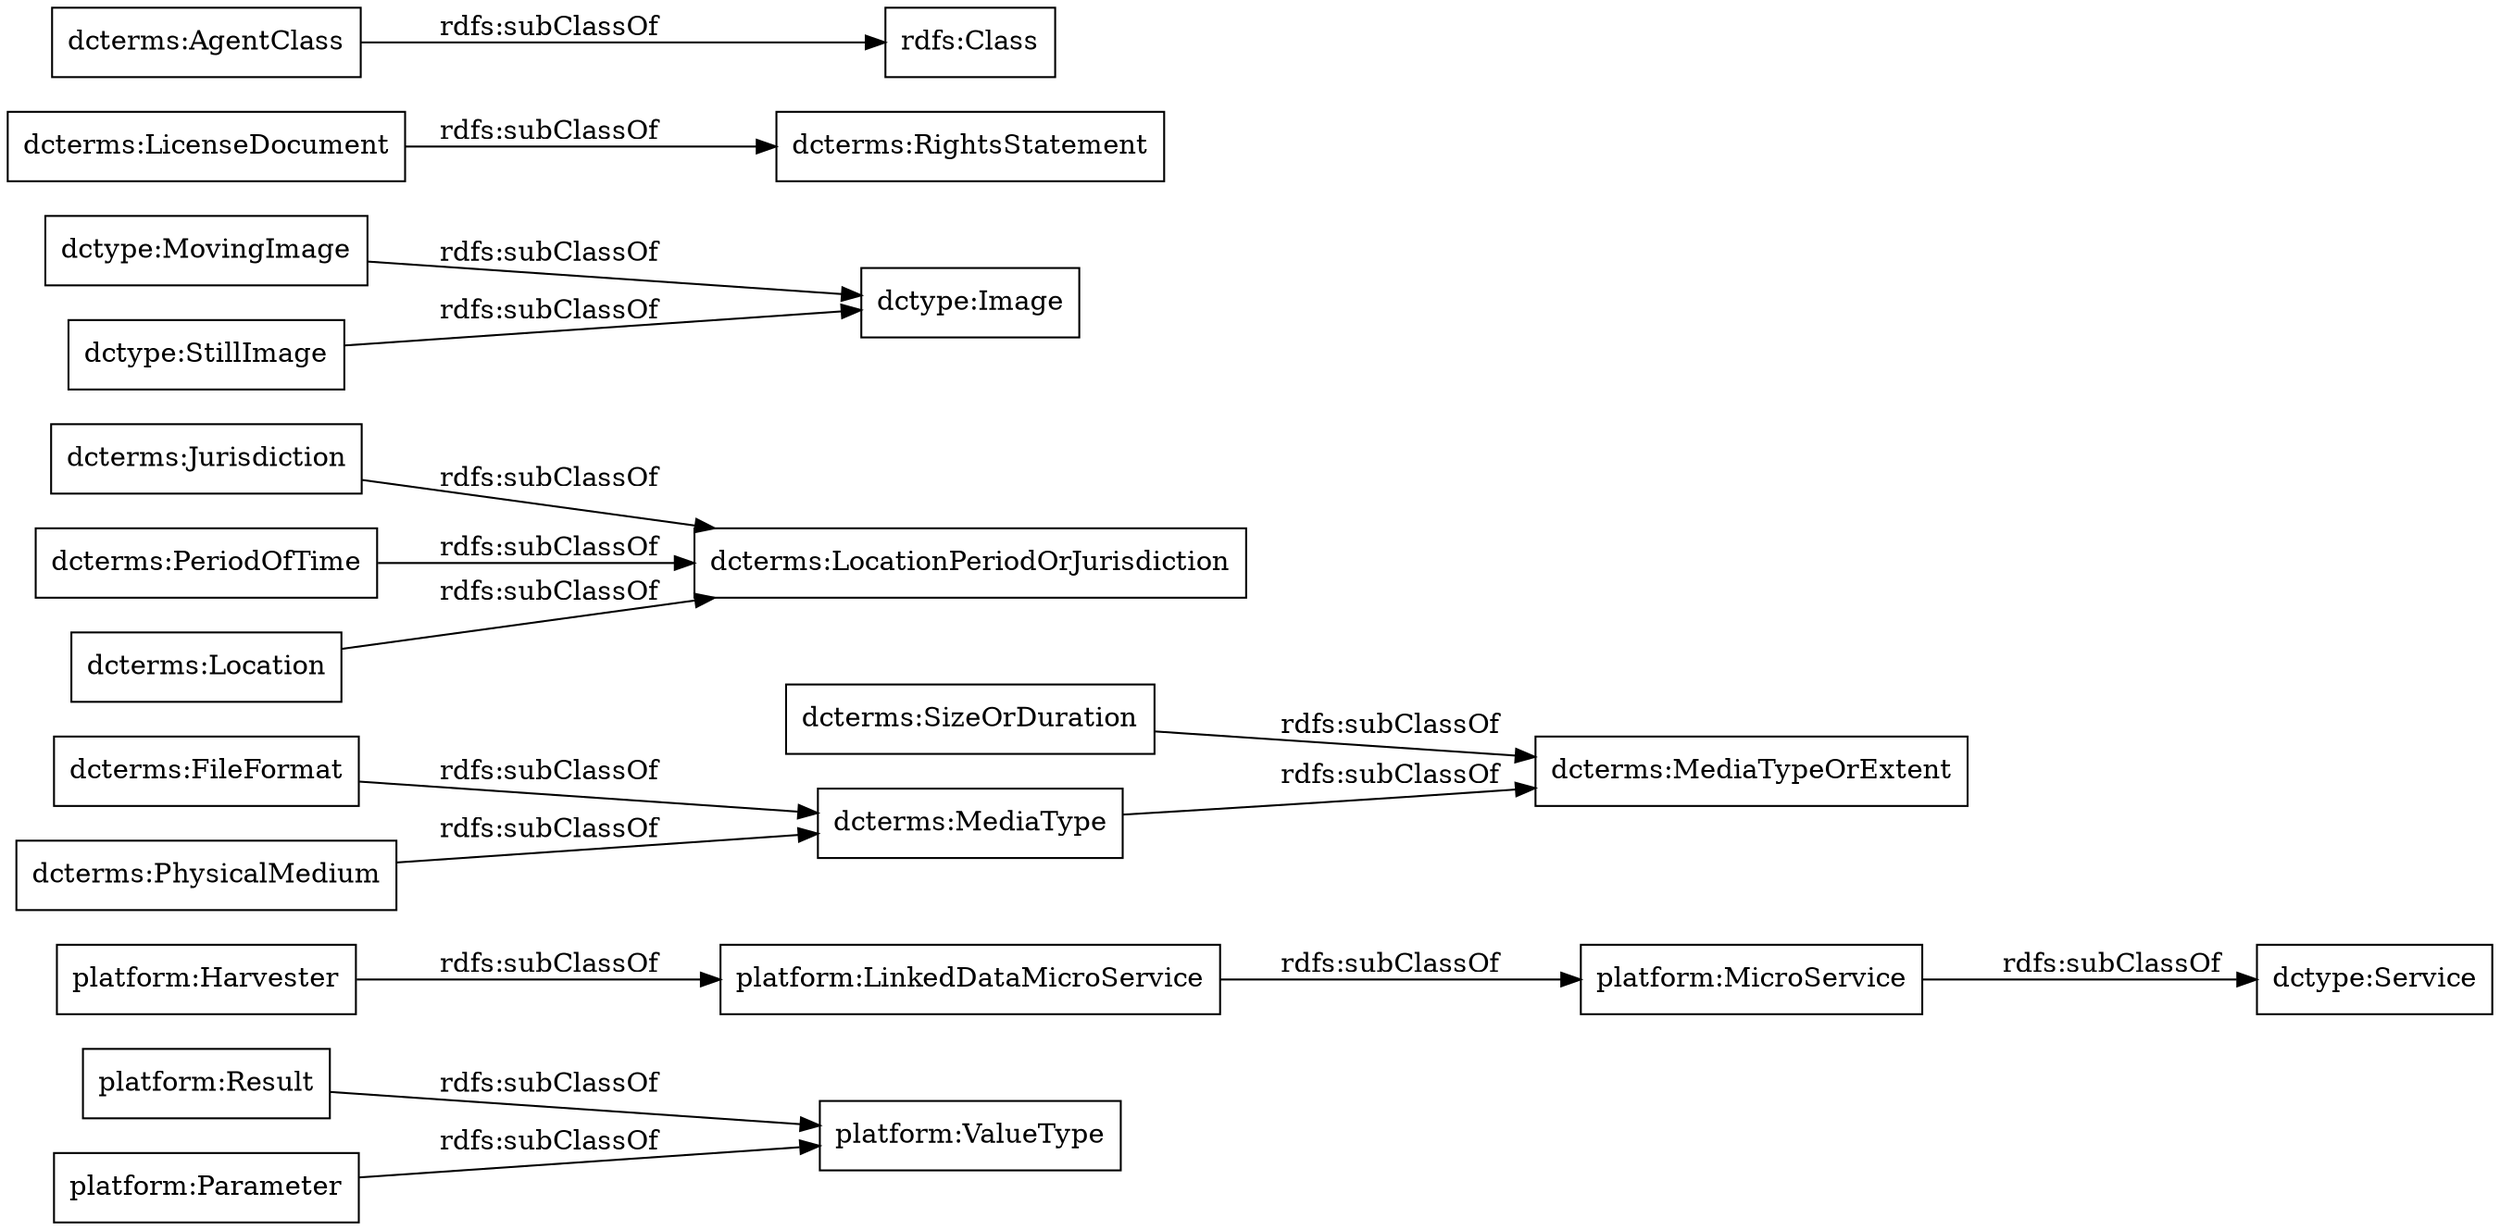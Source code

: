 digraph ar2dtool_diagram { 
rankdir=LR;
size="1000"
node [shape = rectangle, color="black"]; "platform:ValueType" "platform:Result" "platform:Parameter" "platform:MicroService" "platform:Harvester" "platform:LinkedDataMicroService" ; /*classes style*/
	"dcterms:SizeOrDuration" -> "dcterms:MediaTypeOrExtent" [ label = "rdfs:subClassOf" ];
	"dcterms:Jurisdiction" -> "dcterms:LocationPeriodOrJurisdiction" [ label = "rdfs:subClassOf" ];
	"platform:Harvester" -> "platform:LinkedDataMicroService" [ label = "rdfs:subClassOf" ];
	"platform:Result" -> "platform:ValueType" [ label = "rdfs:subClassOf" ];
	"dcterms:PeriodOfTime" -> "dcterms:LocationPeriodOrJurisdiction" [ label = "rdfs:subClassOf" ];
	"dcterms:FileFormat" -> "dcterms:MediaType" [ label = "rdfs:subClassOf" ];
	"dctype:MovingImage" -> "dctype:Image" [ label = "rdfs:subClassOf" ];
	"dcterms:MediaType" -> "dcterms:MediaTypeOrExtent" [ label = "rdfs:subClassOf" ];
	"platform:Parameter" -> "platform:ValueType" [ label = "rdfs:subClassOf" ];
	"platform:LinkedDataMicroService" -> "platform:MicroService" [ label = "rdfs:subClassOf" ];
	"dcterms:LicenseDocument" -> "dcterms:RightsStatement" [ label = "rdfs:subClassOf" ];
	"platform:MicroService" -> "dctype:Service" [ label = "rdfs:subClassOf" ];
	"dctype:StillImage" -> "dctype:Image" [ label = "rdfs:subClassOf" ];
	"dcterms:Location" -> "dcterms:LocationPeriodOrJurisdiction" [ label = "rdfs:subClassOf" ];
	"dcterms:PhysicalMedium" -> "dcterms:MediaType" [ label = "rdfs:subClassOf" ];
	"dcterms:AgentClass" -> "rdfs:Class" [ label = "rdfs:subClassOf" ];

}
